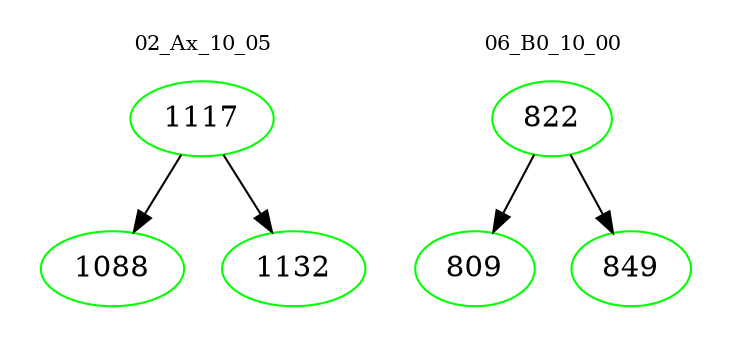 digraph{
subgraph cluster_0 {
color = white
label = "02_Ax_10_05";
fontsize=10;
T0_1117 [label="1117", color="green"]
T0_1117 -> T0_1088 [color="black"]
T0_1088 [label="1088", color="green"]
T0_1117 -> T0_1132 [color="black"]
T0_1132 [label="1132", color="green"]
}
subgraph cluster_1 {
color = white
label = "06_B0_10_00";
fontsize=10;
T1_822 [label="822", color="green"]
T1_822 -> T1_809 [color="black"]
T1_809 [label="809", color="green"]
T1_822 -> T1_849 [color="black"]
T1_849 [label="849", color="green"]
}
}
